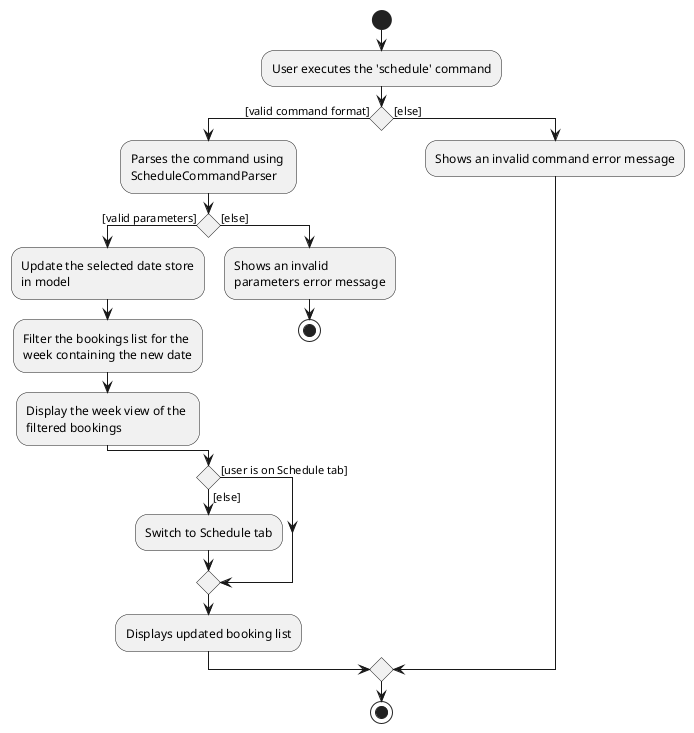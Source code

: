 @startuml
start
:User executes the 'schedule' command;

'Since the beta syntax does not support placing the condition outside the
'diamond we place it as the true branch instead.

if () then ([valid command format])
    :Parses the command using \nScheduleCommandParser;
    if () then ([valid parameters])
        :Update the selected date store\nin model;
        :Filter the bookings list for the \nweek containing the new date;
        :Display the week view of the \nfiltered bookings;
    else ([else])
        :Shows an invalid \nparameters error message;
        stop
    endif
    if () then ([user is on Schedule tab])
    else ([else])
        :Switch to Schedule tab;
    endif
    :Displays updated booking list;
else ([else])
    :Shows an invalid command error message;
endif
stop
@enduml
